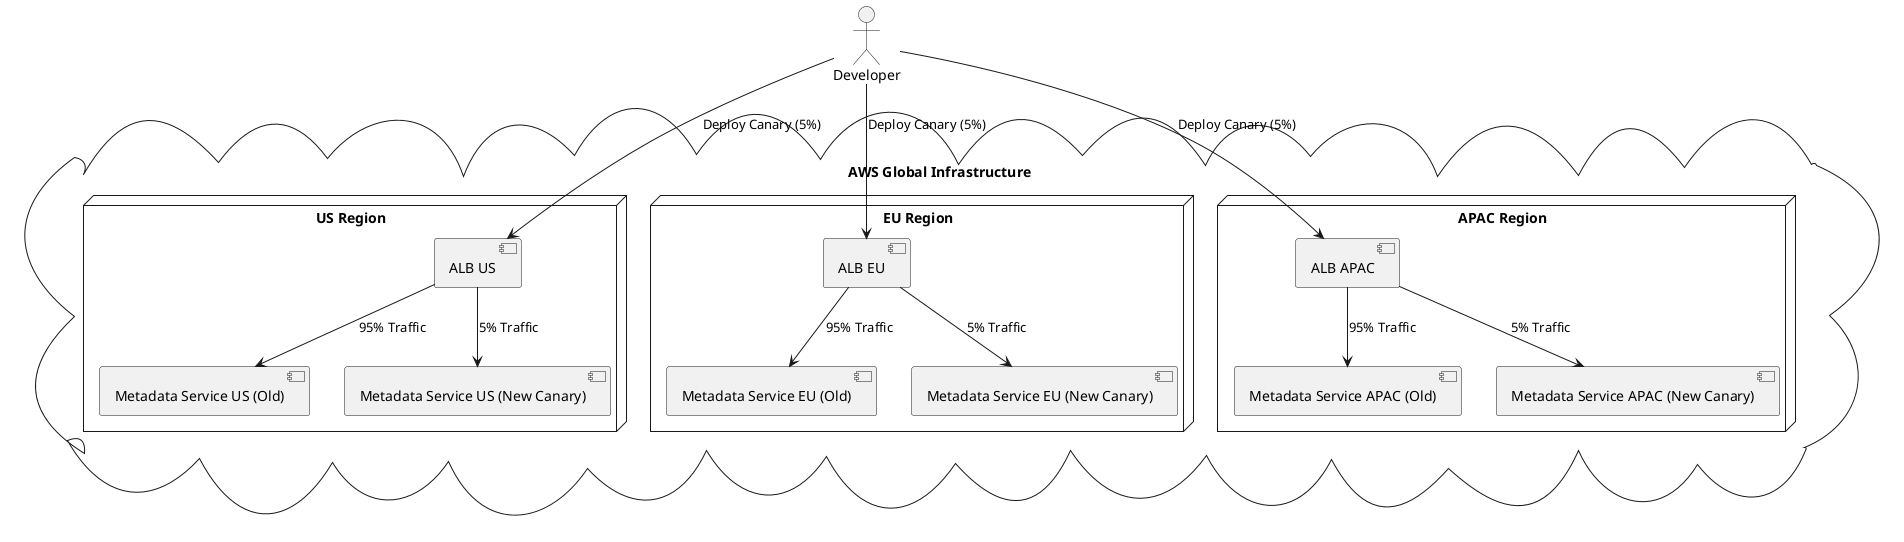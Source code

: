 @startuml Canary Deployment Across Regions

actor Developer
cloud "AWS Global Infrastructure" {
    node "US Region" {
        [ALB US]
        [Metadata Service US (Old)]
        [Metadata Service US (New Canary)]
    }

    node "EU Region" {
        [ALB EU]
        [Metadata Service EU (Old)]
        [Metadata Service EU (New Canary)]
    }

    node "APAC Region" {
        [ALB APAC]
        [Metadata Service APAC (Old)]
        [Metadata Service APAC (New Canary)]
    }
}

Developer --> [ALB US] : Deploy Canary (5%)
Developer --> [ALB EU] : Deploy Canary (5%)
Developer --> [ALB APAC] : Deploy Canary (5%)

[ALB US] --> [Metadata Service US (New Canary)] : 5% Traffic
[ALB US] --> [Metadata Service US (Old)] : 95% Traffic

[ALB EU] --> [Metadata Service EU (New Canary)] : 5% Traffic
[ALB EU] --> [Metadata Service EU (Old)] : 95% Traffic

[ALB APAC] --> [Metadata Service APAC (New Canary)] : 5% Traffic
[ALB APAC] --> [Metadata Service APAC (Old)] : 95% Traffic

@enduml